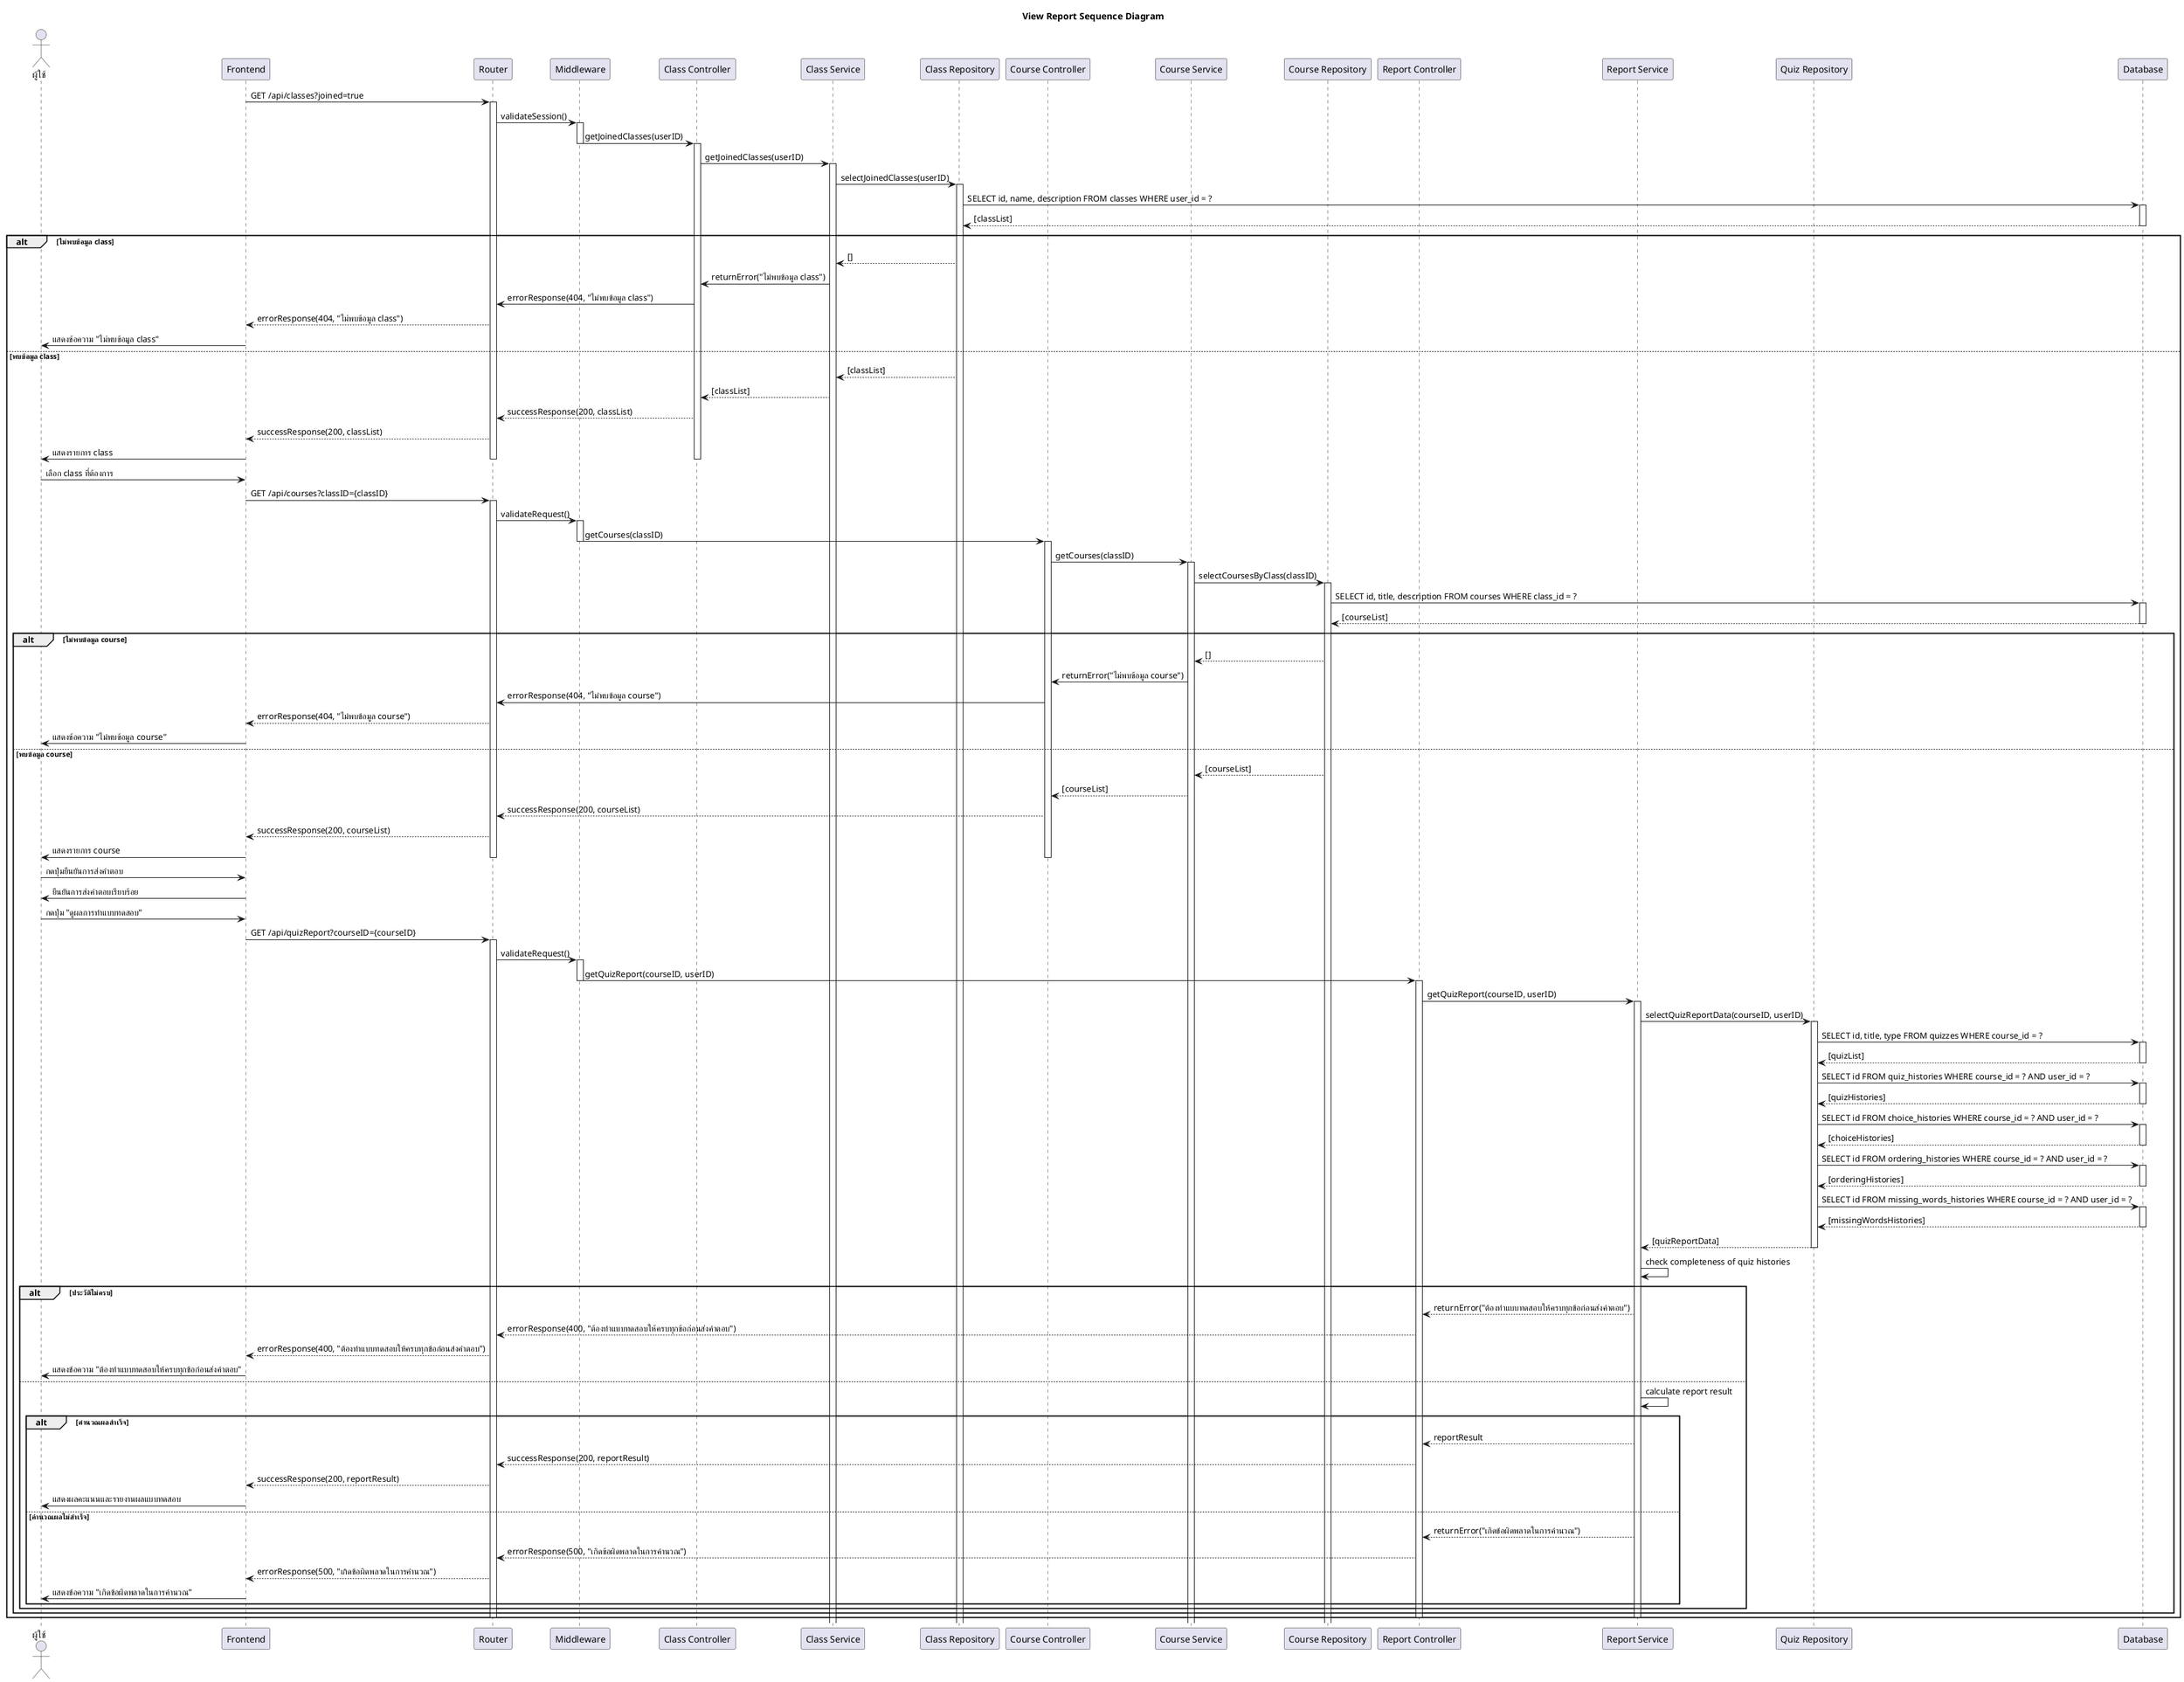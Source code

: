 @startuml
title View Report Sequence Diagram

actor "ผู้ใช้" as User
participant "Frontend" as FE
participant "Router" as Router
participant "Middleware" as MW

' --- Class Module ---
participant "Class Controller" as ClassCtrl
participant "Class Service" as ClassServ
participant "Class Repository" as ClassRepo

' --- Course Module ---
participant "Course Controller" as CourseCtrl
participant "Course Service" as CourseServ
participant "Course Repository" as CourseRepo

' --- Report Module ---
participant "Report Controller" as ReportCtrl
participant "Report Service" as ReportServ
' ใช้ Quiz Repository สำหรับดึงข้อมูลประวัติแบบทดสอบ
participant "Quiz Repository" as QuizRepo

participant "Database" as DB

'================= Phase 1: ดึงข้อมูล Class ที่ผู้ใช้เข้าร่วม =================
FE -> Router: GET /api/classes?joined=true
activate Router
Router -> MW: validateSession()
activate MW
MW -> ClassCtrl: getJoinedClasses(userID)
deactivate MW
activate ClassCtrl
ClassCtrl -> ClassServ: getJoinedClasses(userID)
activate ClassServ
ClassServ -> ClassRepo: selectJoinedClasses(userID)
activate ClassRepo
ClassRepo -> DB: SELECT id, name, description FROM classes WHERE user_id = ?
activate DB
DB --> ClassRepo: [classList]
deactivate DB
alt ไม่พบข้อมูล class
   ClassRepo --> ClassServ: []
       ClassServ -> ClassCtrl: returnError("ไม่พบข้อมูล class")
       ClassCtrl -> Router: errorResponse(404, "ไม่พบข้อมูล class")
       Router --> FE: errorResponse(404, "ไม่พบข้อมูล class")
       FE -> User: แสดงข้อความ "ไม่พบข้อมูล class"
else พบข้อมูล class
    ClassRepo --> ClassServ: [classList]
        ClassServ --> ClassCtrl: [classList]
        ClassCtrl --> Router: successResponse(200, classList)
        Router --> FE: successResponse(200, classList)
        FE -> User: แสดงรายการ class
deactivate ClassCtrl
deactivate Router

'================= Phase 2: ดึงข้อมูล Course ภายใน Class ที่เลือก =================
User -> FE: เลือก class ที่ต้องการ
FE -> Router: GET /api/courses?classID={classID}
activate Router
Router -> MW: validateRequest()
activate MW
MW -> CourseCtrl: getCourses(classID)
deactivate MW
activate CourseCtrl
CourseCtrl -> CourseServ: getCourses(classID)
activate CourseServ
CourseServ -> CourseRepo: selectCoursesByClass(classID)
activate CourseRepo
CourseRepo -> DB: SELECT id, title, description FROM courses WHERE class_id = ?
activate DB
DB --> CourseRepo: [courseList]
deactivate DB
alt ไม่พบข้อมูล course
    CourseRepo --> CourseServ: []
        CourseServ -> CourseCtrl: returnError("ไม่พบข้อมูล course")
        CourseCtrl -> Router: errorResponse(404, "ไม่พบข้อมูล course")
        Router --> FE: errorResponse(404, "ไม่พบข้อมูล course")
        FE -> User: แสดงข้อความ "ไม่พบข้อมูล course"
else พบข้อมูล course
CourseRepo --> CourseServ: [courseList]
    CourseServ --> CourseCtrl: [courseList]
    CourseCtrl --> Router: successResponse(200, courseList)
    Router --> FE: successResponse(200, courseList)
    FE -> User: แสดงรายการ course

deactivate CourseCtrl
deactivate Router

'================= Phase 3: ยืนยันส่งคำตอบ =================
User -> FE: กดปุ่มยืนยันการส่งคำตอบ
FE -> User: ยืนยันการส่งคำตอบเรียบร้อย

'================= Phase 4: ดูผลการทำแบบทดสอบ (View Report) =================
User -> FE: กดปุ่ม "ดูผลการทำแบบทดสอบ"
FE -> Router: GET /api/quizReport?courseID={courseID}
activate Router
Router -> MW: validateRequest()
activate MW
MW -> ReportCtrl: getQuizReport(courseID, userID)
deactivate MW
activate ReportCtrl
ReportCtrl -> ReportServ: getQuizReport(courseID, userID)
activate ReportServ
ReportServ -> QuizRepo: selectQuizReportData(courseID, userID)
activate QuizRepo
QuizRepo -> DB: SELECT id, title, type FROM quizzes WHERE course_id = ?
activate DB
DB --> QuizRepo: [quizList]
deactivate DB
QuizRepo -> DB: SELECT id FROM quiz_histories WHERE course_id = ? AND user_id = ?
activate DB
DB --> QuizRepo: [quizHistories]
deactivate DB
QuizRepo -> DB: SELECT id FROM choice_histories WHERE course_id = ? AND user_id = ?
activate DB
DB --> QuizRepo: [choiceHistories]
deactivate DB
QuizRepo -> DB: SELECT id FROM ordering_histories WHERE course_id = ? AND user_id = ?
activate DB
DB --> QuizRepo: [orderingHistories]
deactivate DB
QuizRepo -> DB: SELECT id FROM missing_words_histories WHERE course_id = ? AND user_id = ?
activate DB
DB --> QuizRepo: [missingWordsHistories]
deactivate DB
QuizRepo --> ReportServ: [quizReportData]
deactivate QuizRepo

ReportServ -> ReportServ: check completeness of quiz histories
alt ประวัติไม่ครบ
    ReportServ --> ReportCtrl: returnError("ต้องทำแบบทดสอบให้ครบทุกข้อก่อนส่งคำตอบ")
    ReportCtrl --> Router: errorResponse(400, "ต้องทำแบบทดสอบให้ครบทุกข้อก่อนส่งคำตอบ")
    Router --> FE: errorResponse(400, "ต้องทำแบบทดสอบให้ครบทุกข้อก่อนส่งคำตอบ")
    FE -> User: แสดงข้อความ "ต้องทำแบบทดสอบให้ครบทุกข้อก่อนส่งคำตอบ"
else
    ReportServ -> ReportServ: calculate report result
    alt คำนวณผลสำเร็จ
         ReportServ --> ReportCtrl: reportResult
         ReportCtrl --> Router: successResponse(200, reportResult)
         Router --> FE: successResponse(200, reportResult)
         FE -> User: แสดงผลคะแนนและรายงานผลแบบทดสอบ
    else คำนวณผลไม่สำเร็จ
         ReportServ --> ReportCtrl: returnError("เกิดข้อผิดพลาดในการคำนวณ")
         ReportCtrl --> Router: errorResponse(500, "เกิดข้อผิดพลาดในการคำนวณ")
         Router --> FE: errorResponse(500, "เกิดข้อผิดพลาดในการคำนวณ")
         FE -> User: แสดงข้อความ "เกิดข้อผิดพลาดในการคำนวณ"
    end
end
end
deactivate ReportServ
deactivate ReportCtrl
deactivate Router
end
'================= Phase 5: (ถ้ามี) กรณีเพิ่มเติมอื่น ๆ =================
' (สามารถเพิ่ม Flow สำหรับกรณีอื่นได้ตามที่กำหนดใน Alternate flows)

@enduml
